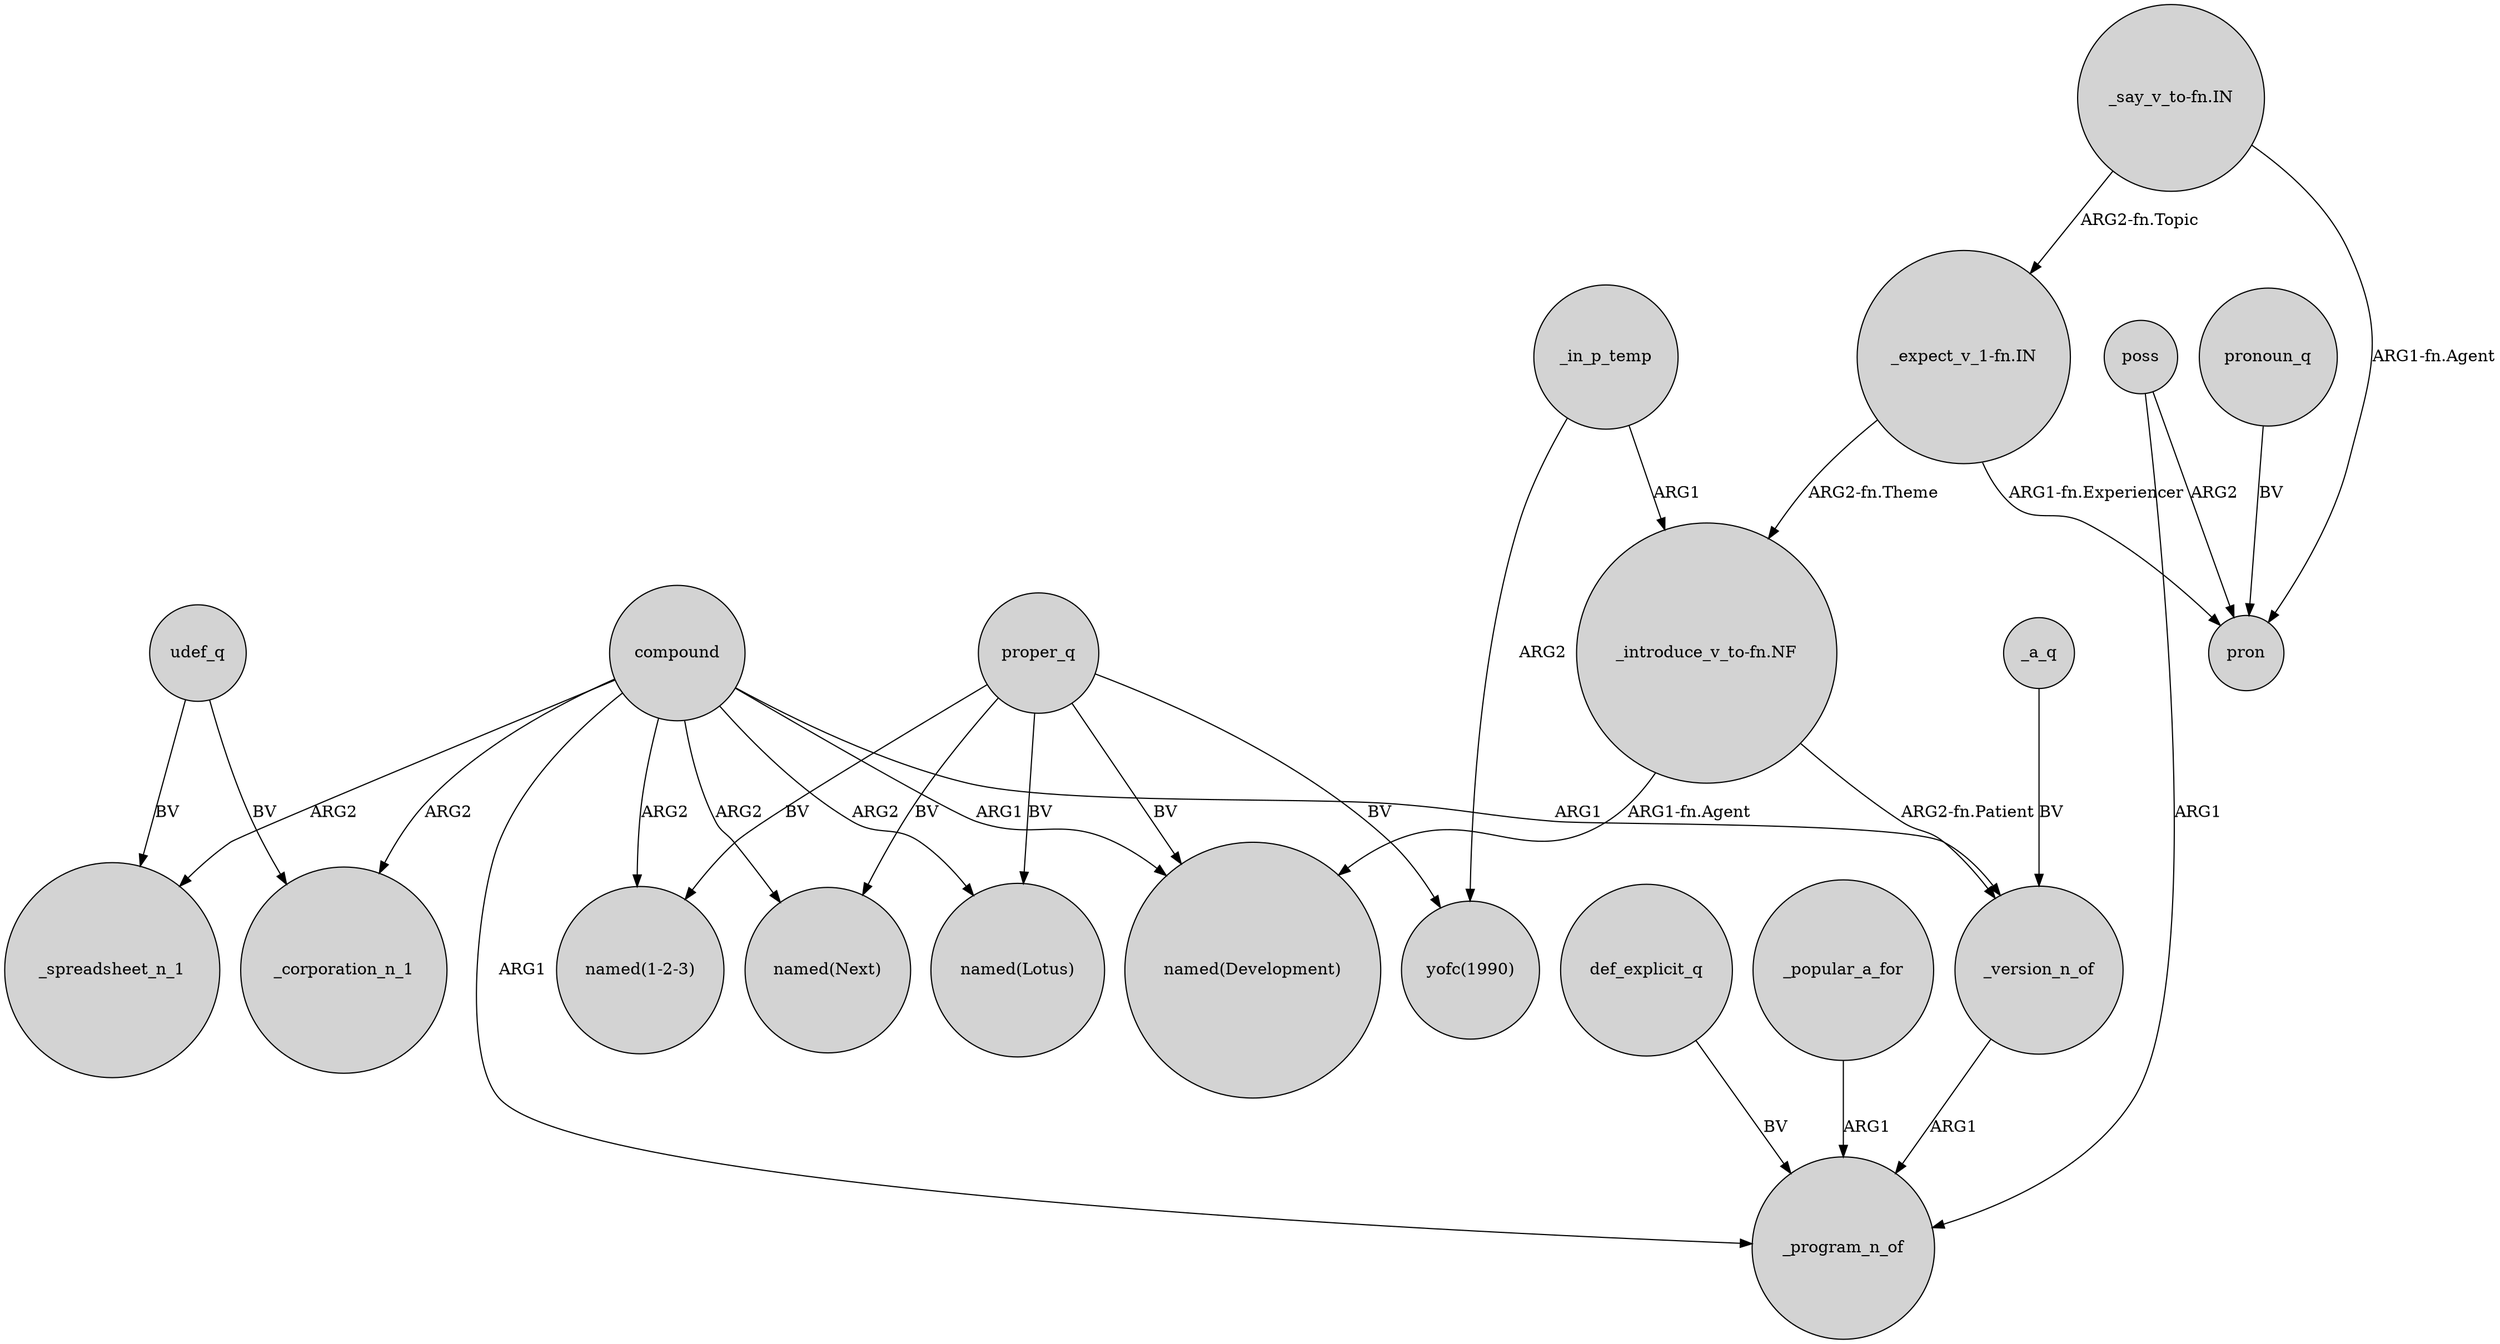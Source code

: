 digraph {
	node [shape=circle style=filled]
	proper_q -> "named(1-2-3)" [label=BV]
	compound -> "named(Next)" [label=ARG2]
	compound -> _spreadsheet_n_1 [label=ARG2]
	compound -> "named(Lotus)" [label=ARG2]
	poss -> pron [label=ARG2]
	"_introduce_v_to-fn.NF" -> _version_n_of [label="ARG2-fn.Patient"]
	proper_q -> "named(Development)" [label=BV]
	proper_q -> "named(Lotus)" [label=BV]
	compound -> _corporation_n_1 [label=ARG2]
	_version_n_of -> _program_n_of [label=ARG1]
	_in_p_temp -> "yofc(1990)" [label=ARG2]
	proper_q -> "yofc(1990)" [label=BV]
	_in_p_temp -> "_introduce_v_to-fn.NF" [label=ARG1]
	compound -> _version_n_of [label=ARG1]
	poss -> _program_n_of [label=ARG1]
	udef_q -> _corporation_n_1 [label=BV]
	pronoun_q -> pron [label=BV]
	udef_q -> _spreadsheet_n_1 [label=BV]
	_a_q -> _version_n_of [label=BV]
	def_explicit_q -> _program_n_of [label=BV]
	proper_q -> "named(Next)" [label=BV]
	"_expect_v_1-fn.IN" -> "_introduce_v_to-fn.NF" [label="ARG2-fn.Theme"]
	"_say_v_to-fn.IN" -> pron [label="ARG1-fn.Agent"]
	"_expect_v_1-fn.IN" -> pron [label="ARG1-fn.Experiencer"]
	"_say_v_to-fn.IN" -> "_expect_v_1-fn.IN" [label="ARG2-fn.Topic"]
	compound -> _program_n_of [label=ARG1]
	_popular_a_for -> _program_n_of [label=ARG1]
	"_introduce_v_to-fn.NF" -> "named(Development)" [label="ARG1-fn.Agent"]
	compound -> "named(1-2-3)" [label=ARG2]
	compound -> "named(Development)" [label=ARG1]
}
